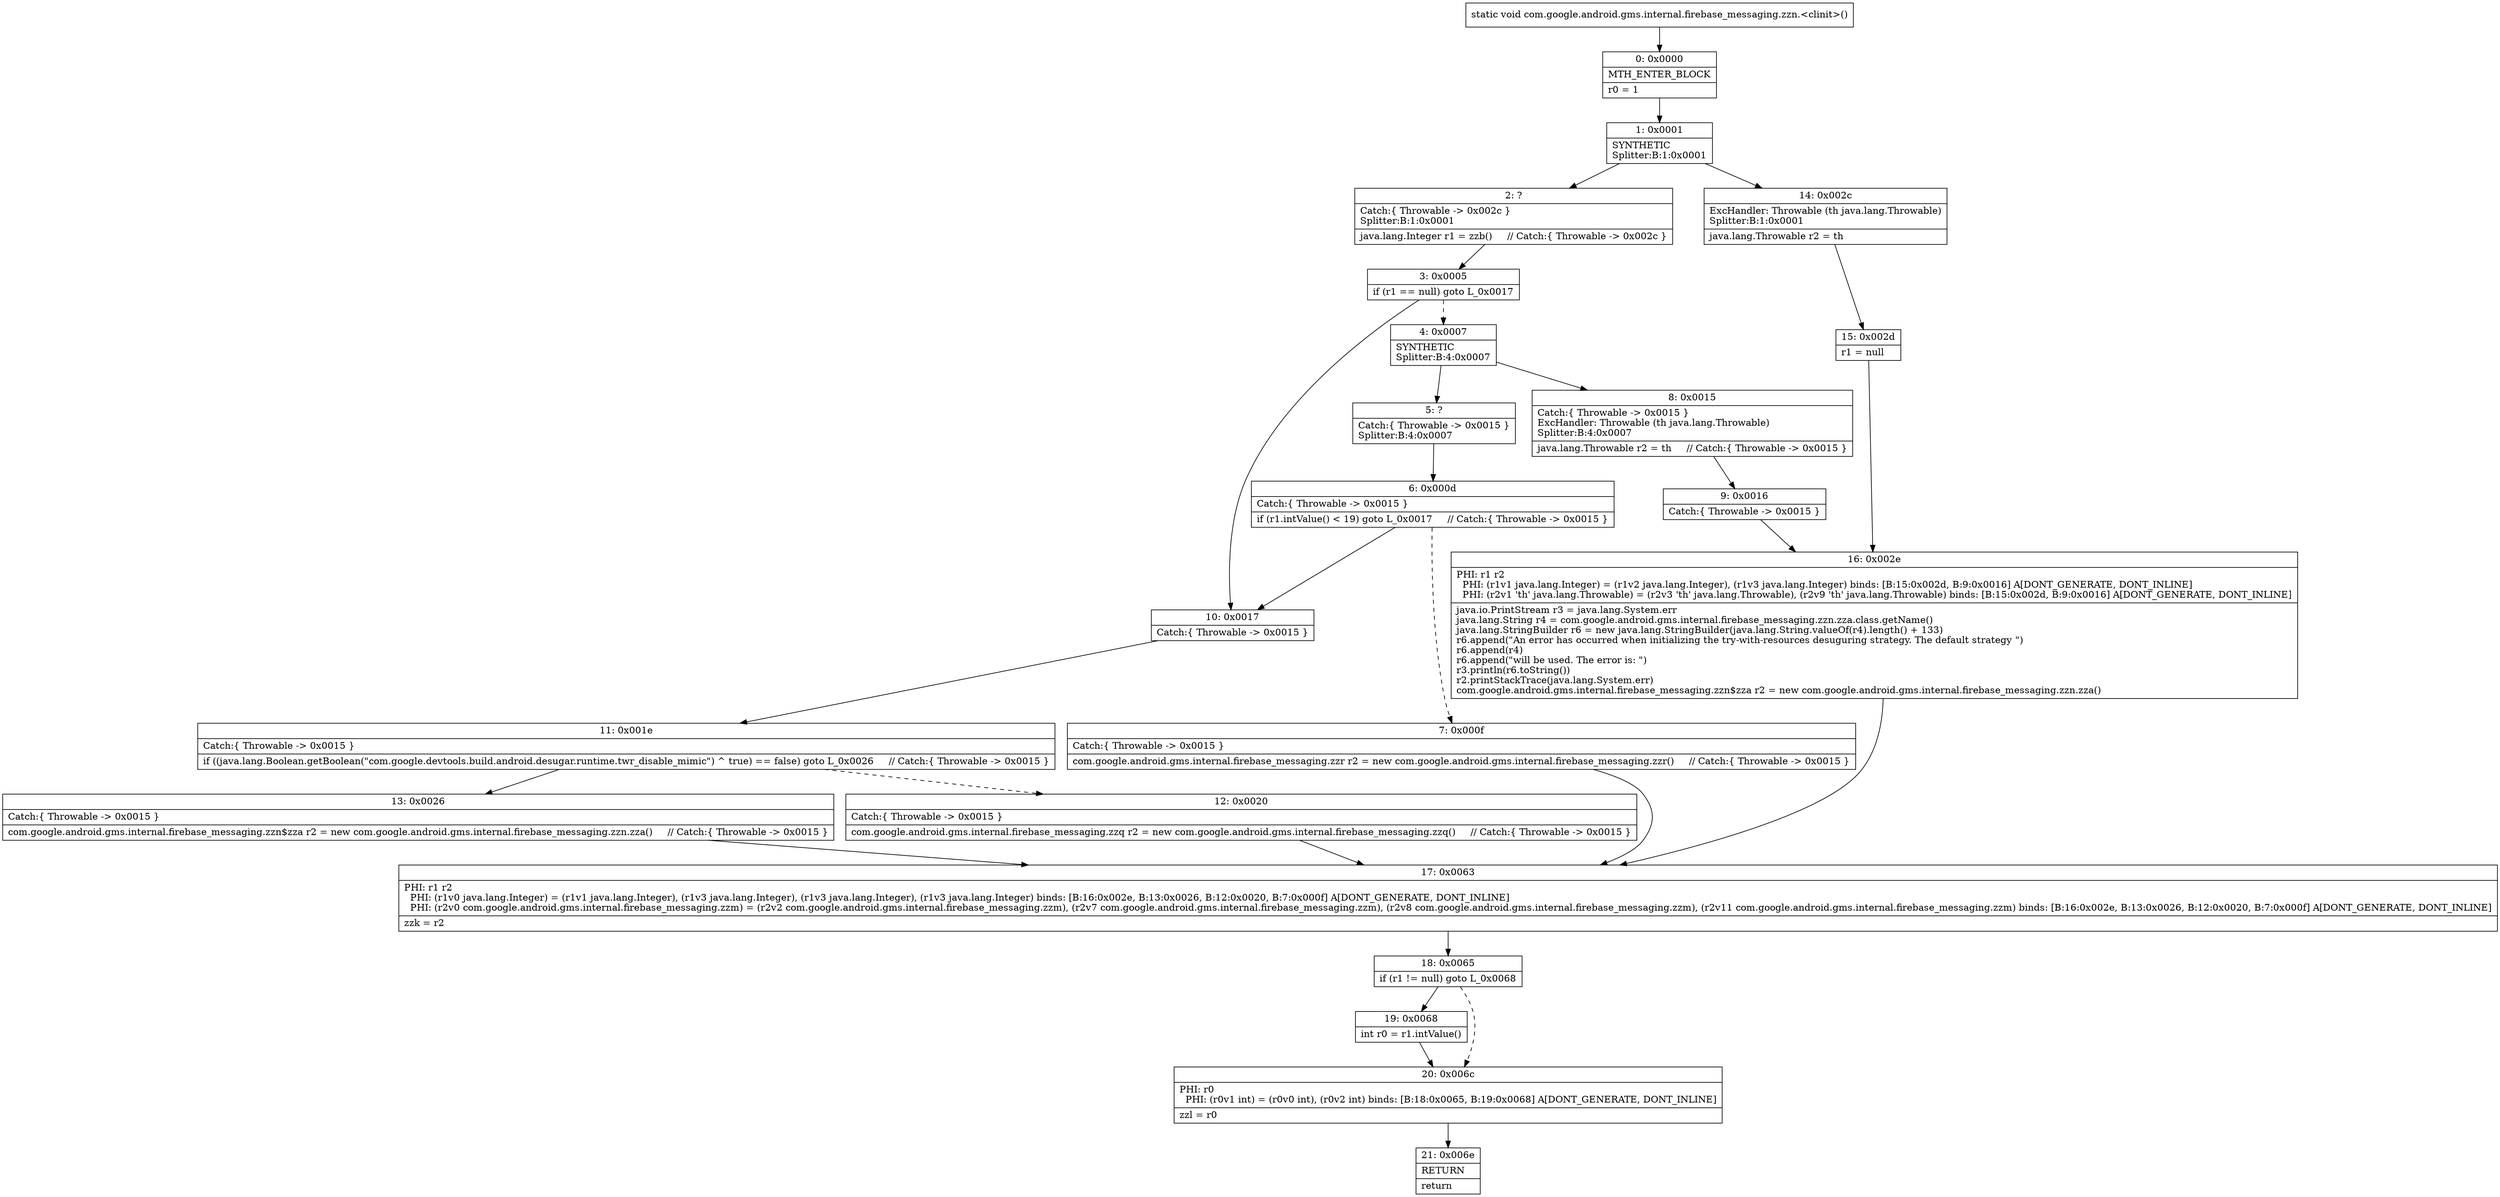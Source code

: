 digraph "CFG forcom.google.android.gms.internal.firebase_messaging.zzn.\<clinit\>()V" {
Node_0 [shape=record,label="{0\:\ 0x0000|MTH_ENTER_BLOCK\l|r0 = 1\l}"];
Node_1 [shape=record,label="{1\:\ 0x0001|SYNTHETIC\lSplitter:B:1:0x0001\l}"];
Node_2 [shape=record,label="{2\:\ ?|Catch:\{ Throwable \-\> 0x002c \}\lSplitter:B:1:0x0001\l|java.lang.Integer r1 = zzb()     \/\/ Catch:\{ Throwable \-\> 0x002c \}\l}"];
Node_3 [shape=record,label="{3\:\ 0x0005|if (r1 == null) goto L_0x0017\l}"];
Node_4 [shape=record,label="{4\:\ 0x0007|SYNTHETIC\lSplitter:B:4:0x0007\l}"];
Node_5 [shape=record,label="{5\:\ ?|Catch:\{ Throwable \-\> 0x0015 \}\lSplitter:B:4:0x0007\l}"];
Node_6 [shape=record,label="{6\:\ 0x000d|Catch:\{ Throwable \-\> 0x0015 \}\l|if (r1.intValue() \< 19) goto L_0x0017     \/\/ Catch:\{ Throwable \-\> 0x0015 \}\l}"];
Node_7 [shape=record,label="{7\:\ 0x000f|Catch:\{ Throwable \-\> 0x0015 \}\l|com.google.android.gms.internal.firebase_messaging.zzr r2 = new com.google.android.gms.internal.firebase_messaging.zzr()     \/\/ Catch:\{ Throwable \-\> 0x0015 \}\l}"];
Node_8 [shape=record,label="{8\:\ 0x0015|Catch:\{ Throwable \-\> 0x0015 \}\lExcHandler: Throwable (th java.lang.Throwable)\lSplitter:B:4:0x0007\l|java.lang.Throwable r2 = th     \/\/ Catch:\{ Throwable \-\> 0x0015 \}\l}"];
Node_9 [shape=record,label="{9\:\ 0x0016|Catch:\{ Throwable \-\> 0x0015 \}\l}"];
Node_10 [shape=record,label="{10\:\ 0x0017|Catch:\{ Throwable \-\> 0x0015 \}\l}"];
Node_11 [shape=record,label="{11\:\ 0x001e|Catch:\{ Throwable \-\> 0x0015 \}\l|if ((java.lang.Boolean.getBoolean(\"com.google.devtools.build.android.desugar.runtime.twr_disable_mimic\") ^ true) == false) goto L_0x0026     \/\/ Catch:\{ Throwable \-\> 0x0015 \}\l}"];
Node_12 [shape=record,label="{12\:\ 0x0020|Catch:\{ Throwable \-\> 0x0015 \}\l|com.google.android.gms.internal.firebase_messaging.zzq r2 = new com.google.android.gms.internal.firebase_messaging.zzq()     \/\/ Catch:\{ Throwable \-\> 0x0015 \}\l}"];
Node_13 [shape=record,label="{13\:\ 0x0026|Catch:\{ Throwable \-\> 0x0015 \}\l|com.google.android.gms.internal.firebase_messaging.zzn$zza r2 = new com.google.android.gms.internal.firebase_messaging.zzn.zza()     \/\/ Catch:\{ Throwable \-\> 0x0015 \}\l}"];
Node_14 [shape=record,label="{14\:\ 0x002c|ExcHandler: Throwable (th java.lang.Throwable)\lSplitter:B:1:0x0001\l|java.lang.Throwable r2 = th\l}"];
Node_15 [shape=record,label="{15\:\ 0x002d|r1 = null\l}"];
Node_16 [shape=record,label="{16\:\ 0x002e|PHI: r1 r2 \l  PHI: (r1v1 java.lang.Integer) = (r1v2 java.lang.Integer), (r1v3 java.lang.Integer) binds: [B:15:0x002d, B:9:0x0016] A[DONT_GENERATE, DONT_INLINE]\l  PHI: (r2v1 'th' java.lang.Throwable) = (r2v3 'th' java.lang.Throwable), (r2v9 'th' java.lang.Throwable) binds: [B:15:0x002d, B:9:0x0016] A[DONT_GENERATE, DONT_INLINE]\l|java.io.PrintStream r3 = java.lang.System.err\ljava.lang.String r4 = com.google.android.gms.internal.firebase_messaging.zzn.zza.class.getName()\ljava.lang.StringBuilder r6 = new java.lang.StringBuilder(java.lang.String.valueOf(r4).length() + 133)\lr6.append(\"An error has occurred when initializing the try\-with\-resources desuguring strategy. The default strategy \")\lr6.append(r4)\lr6.append(\"will be used. The error is: \")\lr3.println(r6.toString())\lr2.printStackTrace(java.lang.System.err)\lcom.google.android.gms.internal.firebase_messaging.zzn$zza r2 = new com.google.android.gms.internal.firebase_messaging.zzn.zza()\l}"];
Node_17 [shape=record,label="{17\:\ 0x0063|PHI: r1 r2 \l  PHI: (r1v0 java.lang.Integer) = (r1v1 java.lang.Integer), (r1v3 java.lang.Integer), (r1v3 java.lang.Integer), (r1v3 java.lang.Integer) binds: [B:16:0x002e, B:13:0x0026, B:12:0x0020, B:7:0x000f] A[DONT_GENERATE, DONT_INLINE]\l  PHI: (r2v0 com.google.android.gms.internal.firebase_messaging.zzm) = (r2v2 com.google.android.gms.internal.firebase_messaging.zzm), (r2v7 com.google.android.gms.internal.firebase_messaging.zzm), (r2v8 com.google.android.gms.internal.firebase_messaging.zzm), (r2v11 com.google.android.gms.internal.firebase_messaging.zzm) binds: [B:16:0x002e, B:13:0x0026, B:12:0x0020, B:7:0x000f] A[DONT_GENERATE, DONT_INLINE]\l|zzk = r2\l}"];
Node_18 [shape=record,label="{18\:\ 0x0065|if (r1 != null) goto L_0x0068\l}"];
Node_19 [shape=record,label="{19\:\ 0x0068|int r0 = r1.intValue()\l}"];
Node_20 [shape=record,label="{20\:\ 0x006c|PHI: r0 \l  PHI: (r0v1 int) = (r0v0 int), (r0v2 int) binds: [B:18:0x0065, B:19:0x0068] A[DONT_GENERATE, DONT_INLINE]\l|zzl = r0\l}"];
Node_21 [shape=record,label="{21\:\ 0x006e|RETURN\l|return\l}"];
MethodNode[shape=record,label="{static void com.google.android.gms.internal.firebase_messaging.zzn.\<clinit\>() }"];
MethodNode -> Node_0;
Node_0 -> Node_1;
Node_1 -> Node_2;
Node_1 -> Node_14;
Node_2 -> Node_3;
Node_3 -> Node_4[style=dashed];
Node_3 -> Node_10;
Node_4 -> Node_5;
Node_4 -> Node_8;
Node_5 -> Node_6;
Node_6 -> Node_7[style=dashed];
Node_6 -> Node_10;
Node_7 -> Node_17;
Node_8 -> Node_9;
Node_9 -> Node_16;
Node_10 -> Node_11;
Node_11 -> Node_12[style=dashed];
Node_11 -> Node_13;
Node_12 -> Node_17;
Node_13 -> Node_17;
Node_14 -> Node_15;
Node_15 -> Node_16;
Node_16 -> Node_17;
Node_17 -> Node_18;
Node_18 -> Node_19;
Node_18 -> Node_20[style=dashed];
Node_19 -> Node_20;
Node_20 -> Node_21;
}

